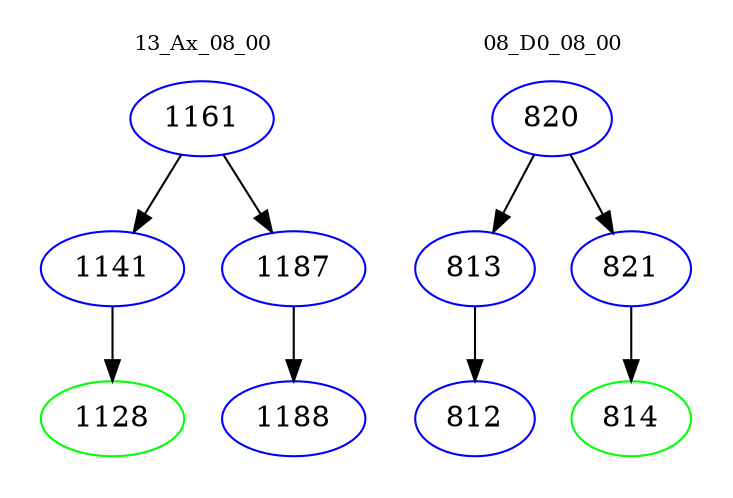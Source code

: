 digraph{
subgraph cluster_0 {
color = white
label = "13_Ax_08_00";
fontsize=10;
T0_1161 [label="1161", color="blue"]
T0_1161 -> T0_1141 [color="black"]
T0_1141 [label="1141", color="blue"]
T0_1141 -> T0_1128 [color="black"]
T0_1128 [label="1128", color="green"]
T0_1161 -> T0_1187 [color="black"]
T0_1187 [label="1187", color="blue"]
T0_1187 -> T0_1188 [color="black"]
T0_1188 [label="1188", color="blue"]
}
subgraph cluster_1 {
color = white
label = "08_D0_08_00";
fontsize=10;
T1_820 [label="820", color="blue"]
T1_820 -> T1_813 [color="black"]
T1_813 [label="813", color="blue"]
T1_813 -> T1_812 [color="black"]
T1_812 [label="812", color="blue"]
T1_820 -> T1_821 [color="black"]
T1_821 [label="821", color="blue"]
T1_821 -> T1_814 [color="black"]
T1_814 [label="814", color="green"]
}
}
